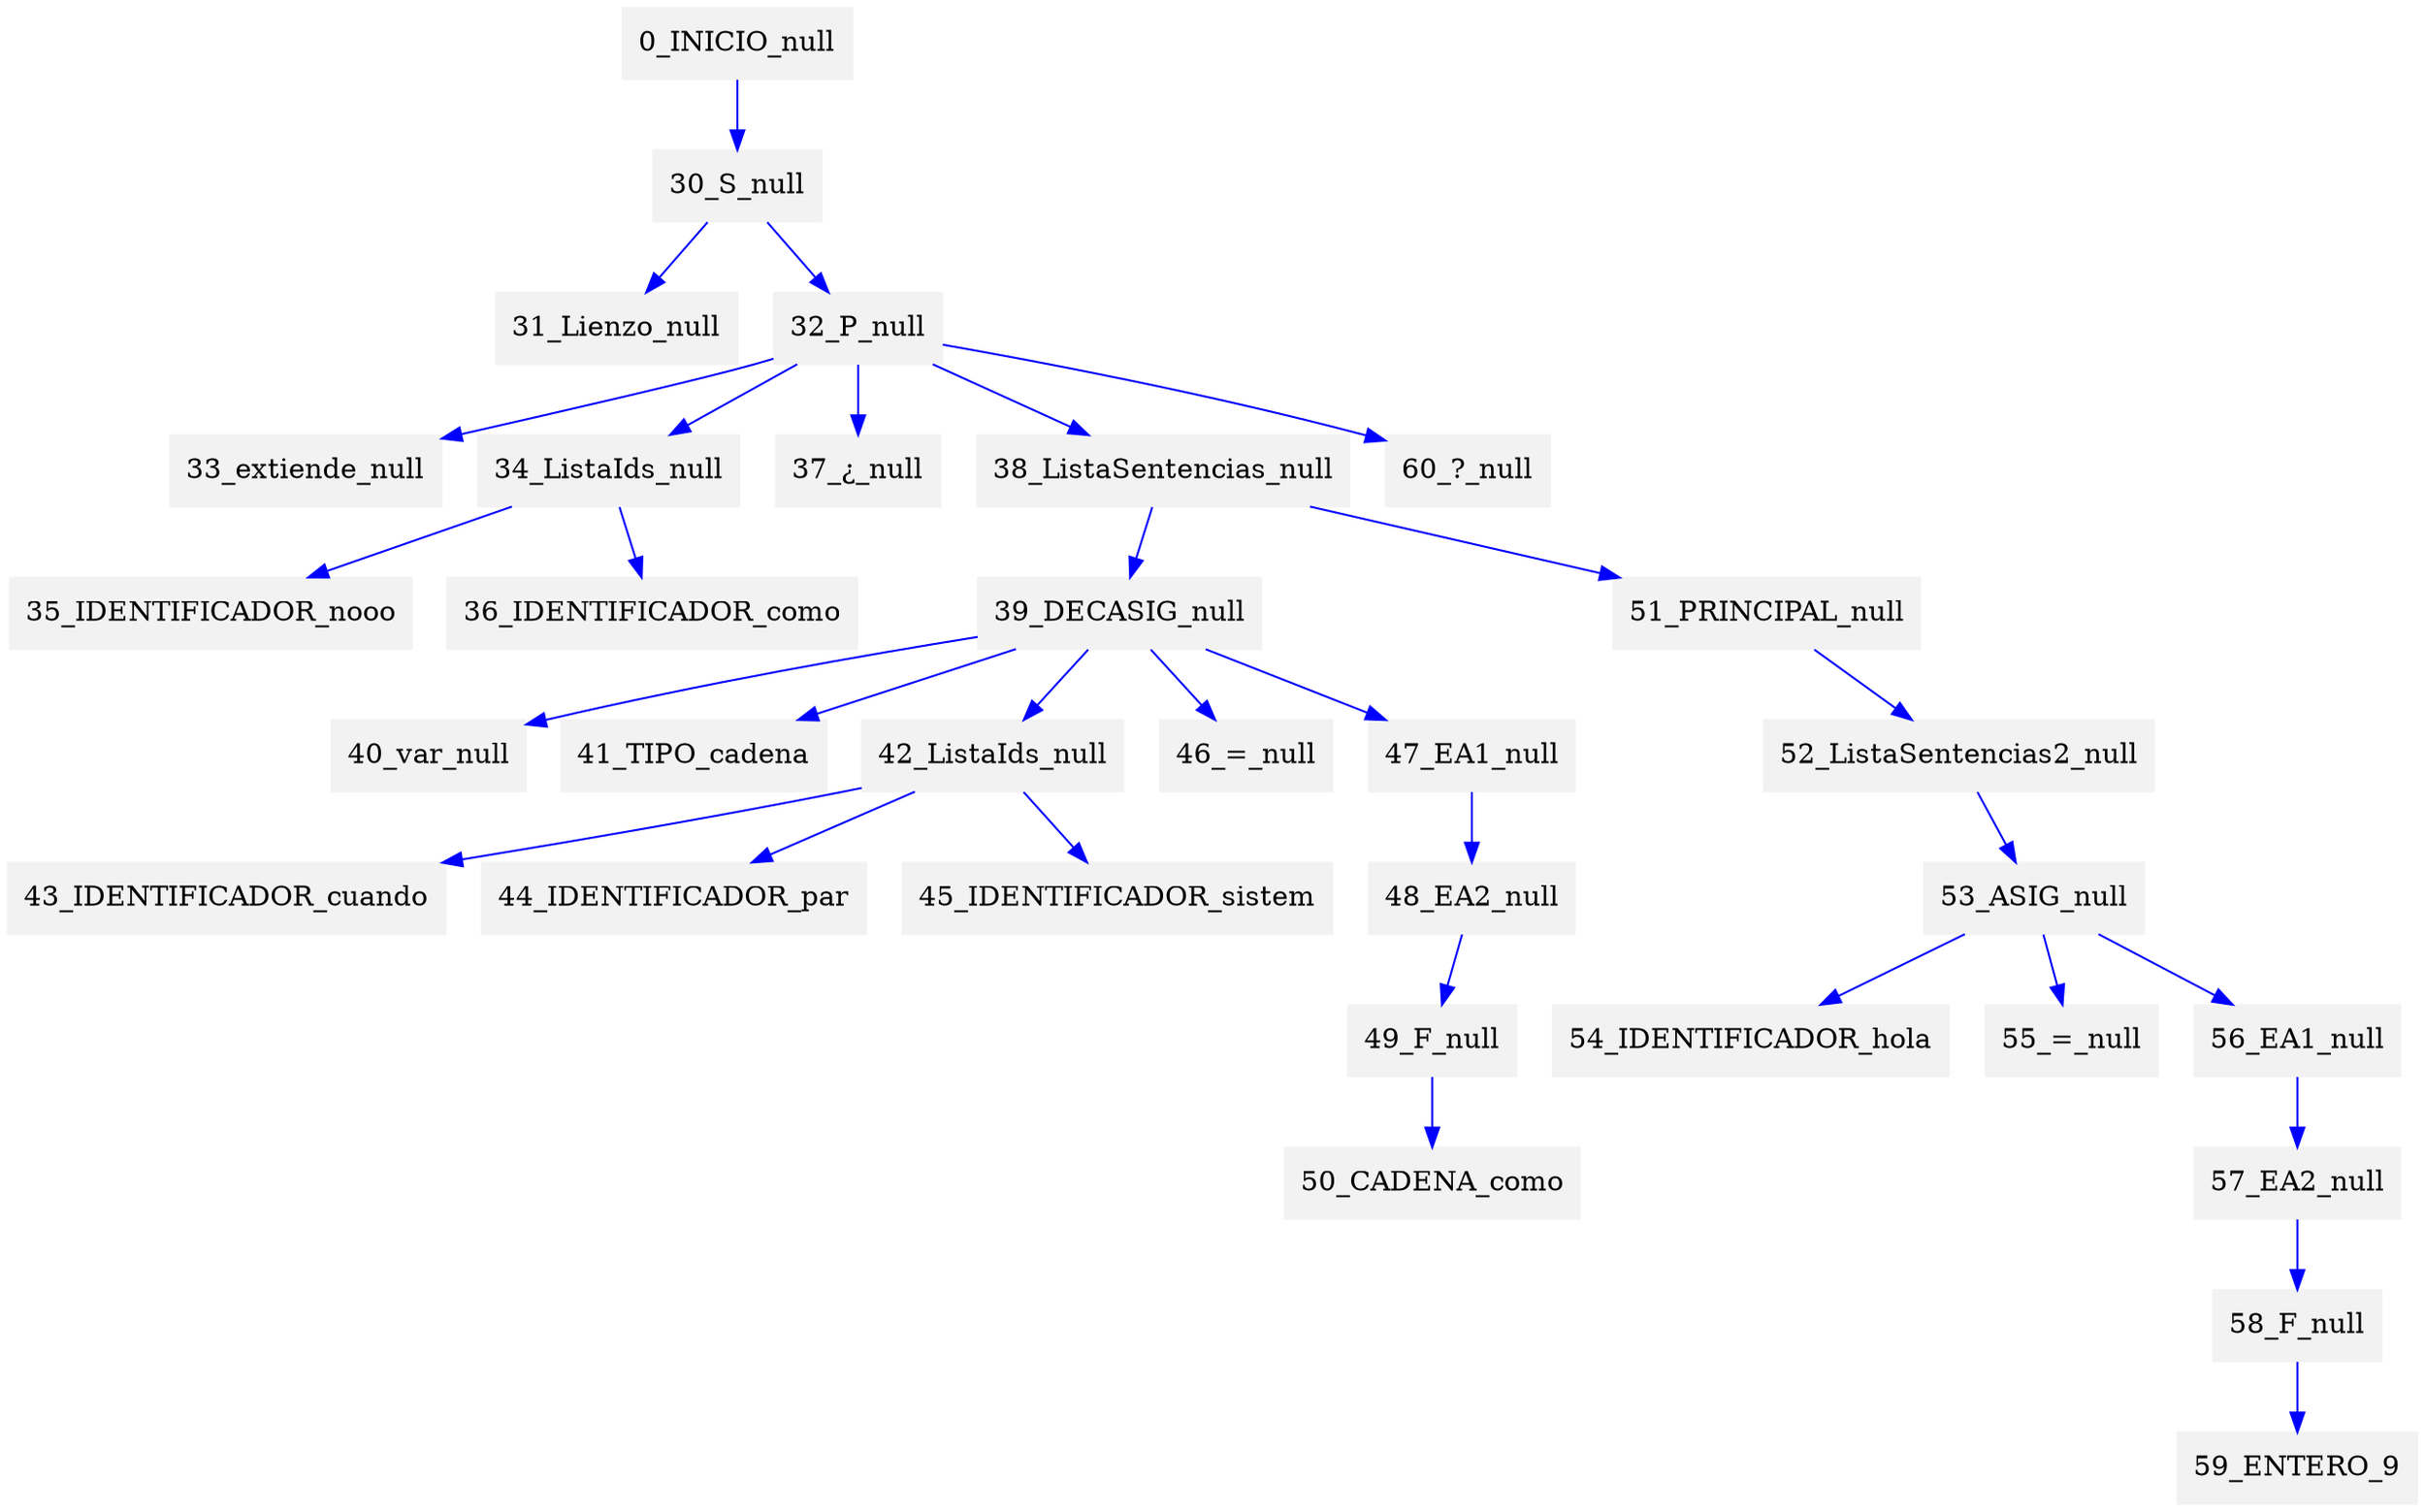 digraph G {node[shape=box, style=filled, color=Gray95]; edge[color=blue];rankdir=UD 

"0_INICIO_null"->"30_S_null""30_S_null"->"31_Lienzo_null""30_S_null"->"32_P_null""32_P_null"->"33_extiende_null""32_P_null"->"34_ListaIds_null""34_ListaIds_null"->"35_IDENTIFICADOR_nooo""34_ListaIds_null"->"36_IDENTIFICADOR_como""32_P_null"->"37_¿_null""32_P_null"->"38_ListaSentencias_null""38_ListaSentencias_null"->"39_DECASIG_null""39_DECASIG_null"->"40_var_null""39_DECASIG_null"->"41_TIPO_cadena""39_DECASIG_null"->"42_ListaIds_null""42_ListaIds_null"->"43_IDENTIFICADOR_cuando""42_ListaIds_null"->"44_IDENTIFICADOR_par""42_ListaIds_null"->"45_IDENTIFICADOR_sistem""39_DECASIG_null"->"46_=_null""39_DECASIG_null"->"47_EA1_null""47_EA1_null"->"48_EA2_null""48_EA2_null"->"49_F_null""49_F_null"->"50_CADENA_como""38_ListaSentencias_null"->"51_PRINCIPAL_null""51_PRINCIPAL_null"->"52_ListaSentencias2_null""52_ListaSentencias2_null"->"53_ASIG_null""53_ASIG_null"->"54_IDENTIFICADOR_hola""53_ASIG_null"->"55_=_null""53_ASIG_null"->"56_EA1_null""56_EA1_null"->"57_EA2_null""57_EA2_null"->"58_F_null""58_F_null"->"59_ENTERO_9""32_P_null"->"60_?_null"

}

